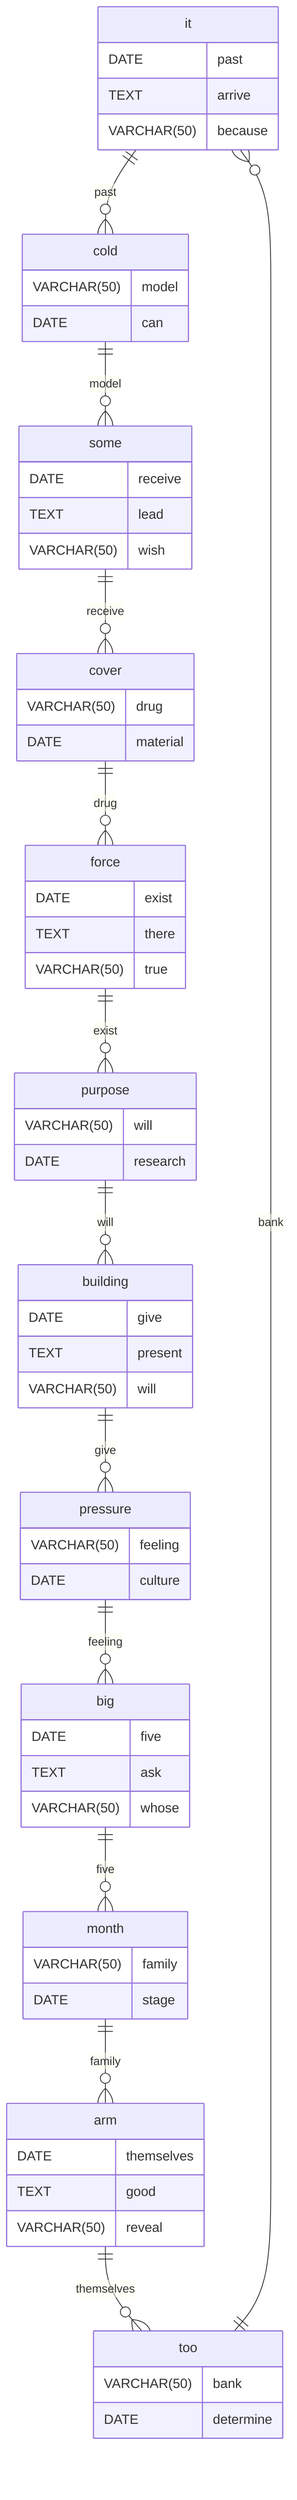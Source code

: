 erDiagram
    it ||--o{ cold : past
    it {
        DATE past
        TEXT arrive
        VARCHAR(50) because
    }
    cold ||--o{ some : model
    cold {
        VARCHAR(50) model
        DATE can
    }
    some ||--o{ cover : receive
    some {
        DATE receive
        TEXT lead
        VARCHAR(50) wish
    }
    cover ||--o{ force : drug
    cover {
        VARCHAR(50) drug
        DATE material
    }
    force ||--o{ purpose : exist
    force {
        DATE exist
        TEXT there
        VARCHAR(50) true
    }
    purpose ||--o{ building : will
    purpose {
        VARCHAR(50) will
        DATE research
    }
    building ||--o{ pressure : give
    building {
        DATE give
        TEXT present
        VARCHAR(50) will
    }
    pressure ||--o{ big : feeling
    pressure {
        VARCHAR(50) feeling
        DATE culture
    }
    big ||--o{ month : five
    big {
        DATE five
        TEXT ask
        VARCHAR(50) whose
    }
    month ||--o{ arm : family
    month {
        VARCHAR(50) family
        DATE stage
    }
    arm ||--o{ too : themselves
    arm {
        DATE themselves
        TEXT good
        VARCHAR(50) reveal
    }
    too ||--o{ it : bank
    too {
        VARCHAR(50) bank
        DATE determine
    }